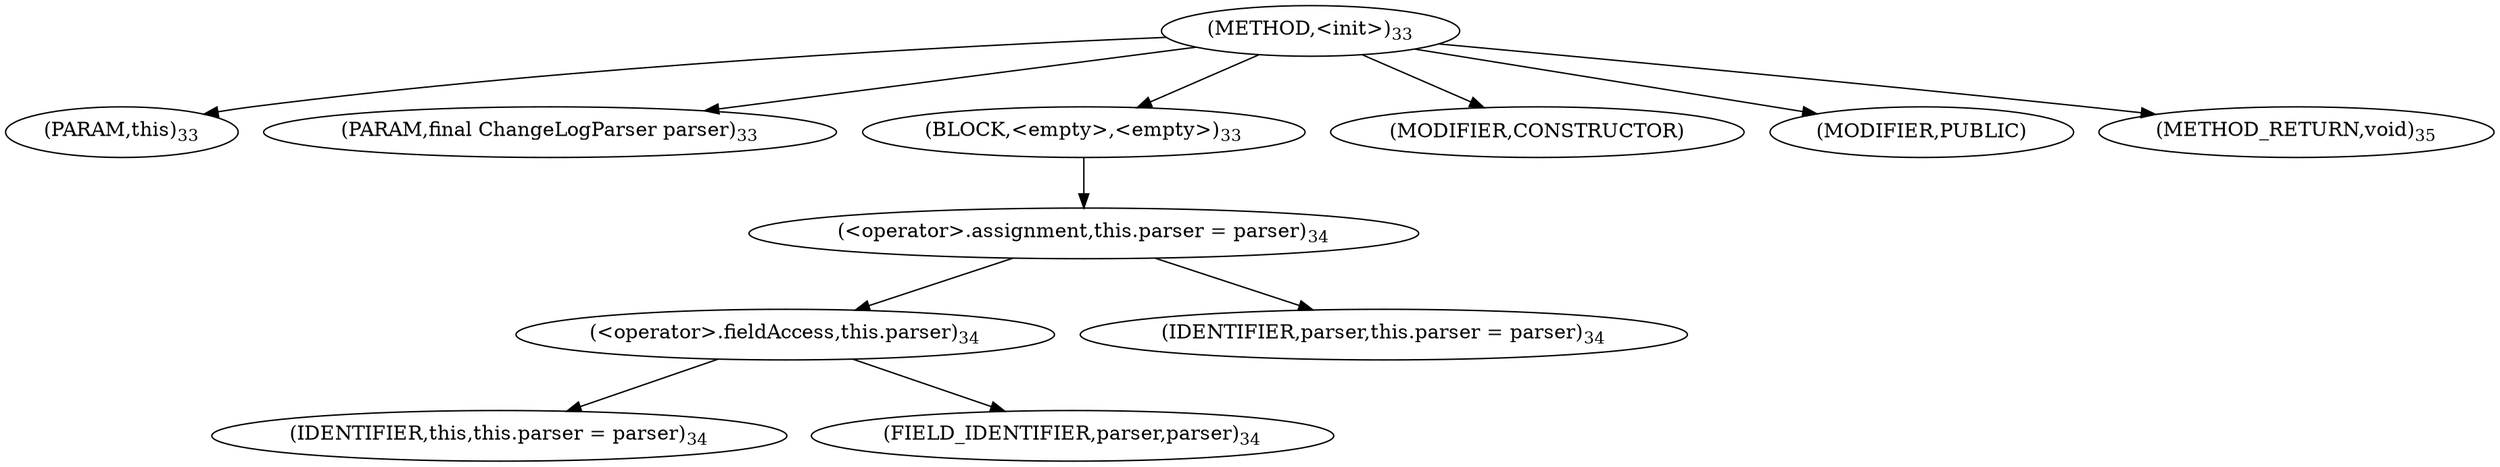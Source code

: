 digraph "&lt;init&gt;" {  
"10" [label = <(METHOD,&lt;init&gt;)<SUB>33</SUB>> ]
"4" [label = <(PARAM,this)<SUB>33</SUB>> ]
"11" [label = <(PARAM,final ChangeLogParser parser)<SUB>33</SUB>> ]
"12" [label = <(BLOCK,&lt;empty&gt;,&lt;empty&gt;)<SUB>33</SUB>> ]
"13" [label = <(&lt;operator&gt;.assignment,this.parser = parser)<SUB>34</SUB>> ]
"14" [label = <(&lt;operator&gt;.fieldAccess,this.parser)<SUB>34</SUB>> ]
"3" [label = <(IDENTIFIER,this,this.parser = parser)<SUB>34</SUB>> ]
"15" [label = <(FIELD_IDENTIFIER,parser,parser)<SUB>34</SUB>> ]
"16" [label = <(IDENTIFIER,parser,this.parser = parser)<SUB>34</SUB>> ]
"17" [label = <(MODIFIER,CONSTRUCTOR)> ]
"18" [label = <(MODIFIER,PUBLIC)> ]
"19" [label = <(METHOD_RETURN,void)<SUB>35</SUB>> ]
  "10" -> "4" 
  "10" -> "11" 
  "10" -> "12" 
  "10" -> "17" 
  "10" -> "18" 
  "10" -> "19" 
  "12" -> "13" 
  "13" -> "14" 
  "13" -> "16" 
  "14" -> "3" 
  "14" -> "15" 
}
